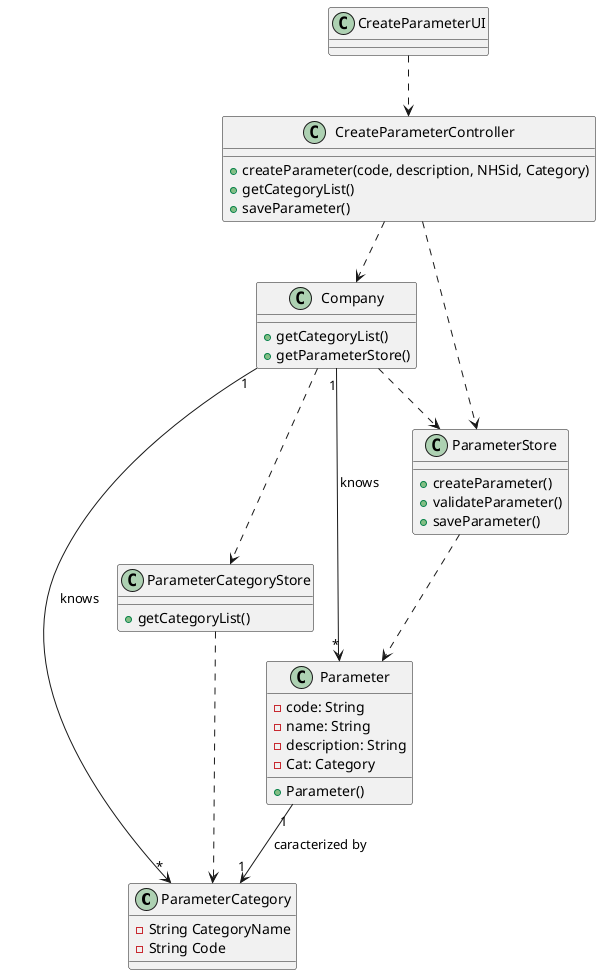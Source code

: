 @startuml

class ParameterCategory {
  -String CategoryName
  -String Code
}

class Company{
+getCategoryList()
+getParameterStore()
}

class CreateParameterController {
+createParameter(code, description, NHSid, Category)
+getCategoryList()
+saveParameter()
}

class CreateParameterUI{
}

class ParameterCategoryStore{
+getCategoryList()
}

class ParameterStore{
+createParameter()
+validateParameter()
+saveParameter()
}

class Parameter{
-code: String
-name: String
-description: String
-Cat: Category
+Parameter()
}

CreateParameterUI ..> CreateParameterController

CreateParameterController ..> Company
CreateParameterController ..> ParameterStore

Company ..> ParameterCategoryStore
Company ..> ParameterStore

ParameterStore ..> Parameter

ParameterCategoryStore ..> ParameterCategory

Company"1" --> "*"Parameter: knows
Company"1" --> "*"ParameterCategory: knows
Parameter "1" --> "1" ParameterCategory: caracterized by
@enduml